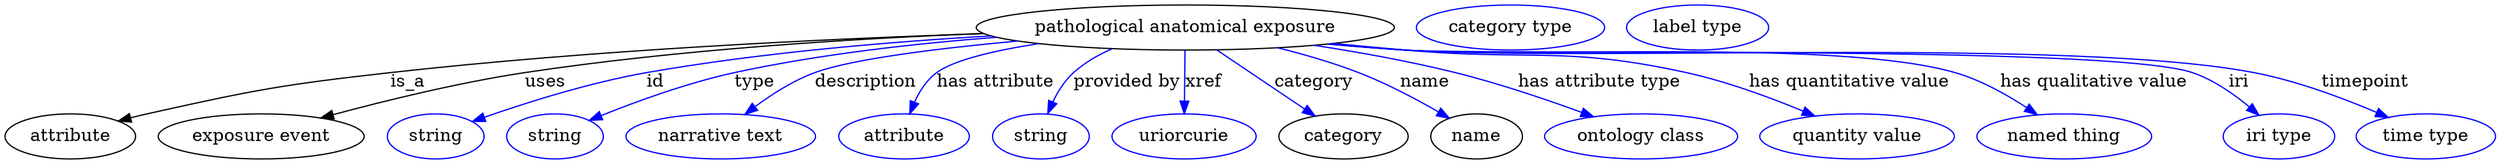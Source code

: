 digraph {
	graph [bb="0,0,1980.2,123"];
	node [label="\N"];
	"pathological anatomical exposure"	[height=0.5,
		label="pathological anatomical exposure",
		pos="937,105",
		width=4.6218];
	attribute	[height=0.5,
		pos="51.995,18",
		width=1.4443];
	"pathological anatomical exposure" -> attribute	[label=is_a,
		lp="320,61.5",
		pos="e,90.241,30.304 776.76,100.15 648.96,95.867 465.58,87.01 306,69 219.52,59.241 197.91,55.039 113,36 108.83,35.066 104.53,34.025 100.22,\
32.93"];
	"exposure event"	[height=0.5,
		pos="204,18",
		width=2.2748];
	"pathological anatomical exposure" -> "exposure event"	[label=uses,
		lp="429.5,61.5",
		pos="e,251.28,32.72 776.28,100.25 672.21,96.111 534.01,87.383 413,69 360.92,61.089 302.72,46.697 260.98,35.378"];
	id	[color=blue,
		height=0.5,
		label=string,
		pos="342,18",
		width=1.0652];
	"pathological anatomical exposure" -> id	[color=blue,
		label=id,
		lp="517,61.5",
		pos="e,370.95,29.825 782.44,98.292 700.93,93.531 599.54,84.838 510,69 464.58,60.968 414.07,44.924 380.4,33.169",
		style=solid];
	type	[color=blue,
		height=0.5,
		label=string,
		pos="437,18",
		width=1.0652];
	"pathological anatomical exposure" -> type	[color=blue,
		label=type,
		lp="595,61.5",
		pos="e,464.17,30.794 786.37,97.333 721.94,92.412 646.22,83.86 579,69 542.24,60.876 501.9,46.068 473.64,34.668",
		style=solid];
	description	[color=blue,
		height=0.5,
		label="narrative text",
		pos="569,18",
		width=2.0943];
	"pathological anatomical exposure" -> description	[color=blue,
		label=description,
		lp="682.5,61.5",
		pos="e,587.68,35.594 802.95,94.328 739.55,88.495 671.39,80.04 642,69 625.36,62.752 608.86,51.943 595.76,41.97",
		style=solid];
	"has attribute"	[color=blue,
		height=0.5,
		label=attribute,
		pos="714,18",
		width=1.4443];
	"pathological anatomical exposure" -> "has attribute"	[color=blue,
		label="has attribute",
		lp="786,61.5",
		pos="e,718.19,35.971 819.76,92.191 785.1,86.794 752.74,79.256 739,69 731.2,63.181 725.67,54.25 721.84,45.537",
		style=solid];
	"provided by"	[color=blue,
		height=0.5,
		label=string,
		pos="822,18",
		width=1.0652];
	"pathological anatomical exposure" -> "provided by"	[color=blue,
		label="provided by",
		lp="890.5,61.5",
		pos="e,827.44,36.267 878.46,87.94 867.5,83.092 856.76,76.887 848,69 840.92,62.627 835.46,53.869 831.42,45.463",
		style=solid];
	xref	[color=blue,
		height=0.5,
		label=uriorcurie,
		pos="936,18",
		width=1.5887];
	"pathological anatomical exposure" -> xref	[color=blue,
		label=xref,
		lp="951.5,61.5",
		pos="e,936.2,36.175 936.79,86.799 936.66,75.163 936.47,59.548 936.32,46.237",
		style=solid];
	category	[height=0.5,
		pos="1063,18",
		width=1.4263];
	"pathological anatomical exposure" -> category	[color=blue,
		label=category,
		lp="1039.5,61.5",
		pos="e,1040.4,34.255 962.19,87.003 982.26,73.463 1010.5,54.441 1031.9,39.957",
		style=solid];
	name	[height=0.5,
		pos="1169,18",
		width=1.011];
	"pathological anatomical exposure" -> name	[color=blue,
		label=name,
		lp="1128,61.5",
		pos="e,1147.3,32.48 1010.7,88.779 1031.8,83.497 1054.6,76.882 1075,69 1097,60.492 1120.5,48.026 1138.4,37.671",
		style=solid];
	"has attribute type"	[color=blue,
		height=0.5,
		label="ontology class",
		pos="1300,18",
		width=2.1304];
	"pathological anatomical exposure" -> "has attribute type"	[color=blue,
		label="has attribute type",
		lp="1267,61.5",
		pos="e,1262.2,33.699 1039.7,90.801 1075.5,85.273 1115.8,78.007 1152,69 1186.3,60.479 1224,47.682 1252.8,37.168",
		style=solid];
	"has quantitative value"	[color=blue,
		height=0.5,
		label="quantity value",
		pos="1472,18",
		width=2.1484];
	"pathological anatomical exposure" -> "has quantitative value"	[color=blue,
		label="has quantitative value",
		lp="1466,61.5",
		pos="e,1438.4,34.278 1055.1,92.256 1074.1,90.443 1093.6,88.632 1112,87 1211.5,78.171 1238.4,90.43 1336,69 1368.1,61.957 1402.8,49.105 \
1429.1,38.195",
		style=solid];
	"has qualitative value"	[color=blue,
		height=0.5,
		label="named thing",
		pos="1637,18",
		width=1.9318];
	"pathological anatomical exposure" -> "has qualitative value"	[color=blue,
		label="has qualitative value",
		lp="1660.5,61.5",
		pos="e,1615.4,35.337 1051.8,91.928 1071.8,90.082 1092.5,88.346 1112,87 1209.2,80.288 1456.4,96.047 1550,69 1570.3,63.123 1591,51.562 \
1607,41.036",
		style=solid];
	iri	[color=blue,
		height=0.5,
		label="iri type",
		pos="1808,18",
		width=1.2277];
	"pathological anatomical exposure" -> iri	[color=blue,
		label=iri,
		lp="1776,61.5",
		pos="e,1792.1,34.909 1050.8,91.81 1071.2,89.953 1092.2,88.245 1112,87 1181.6,82.628 1673,91.445 1739,69 1755.8,63.294 1772,51.984 1784.4,\
41.561",
		style=solid];
	timepoint	[color=blue,
		height=0.5,
		label="time type",
		pos="1925,18",
		width=1.5346];
	"pathological anatomical exposure" -> timepoint	[color=blue,
		label=timepoint,
		lp="1877,61.5",
		pos="e,1895.1,33.13 1050.3,91.818 1070.8,89.949 1092,88.233 1112,87 1262,77.729 1640.4,97.127 1788,69 1822,62.521 1858.8,48.703 1885.6,\
37.232",
		style=solid];
	"named thing_category"	[color=blue,
		height=0.5,
		label="category type",
		pos="1196,105",
		width=2.0762];
	attribute_name	[color=blue,
		height=0.5,
		label="label type",
		pos="1345,105",
		width=1.5707];
}

